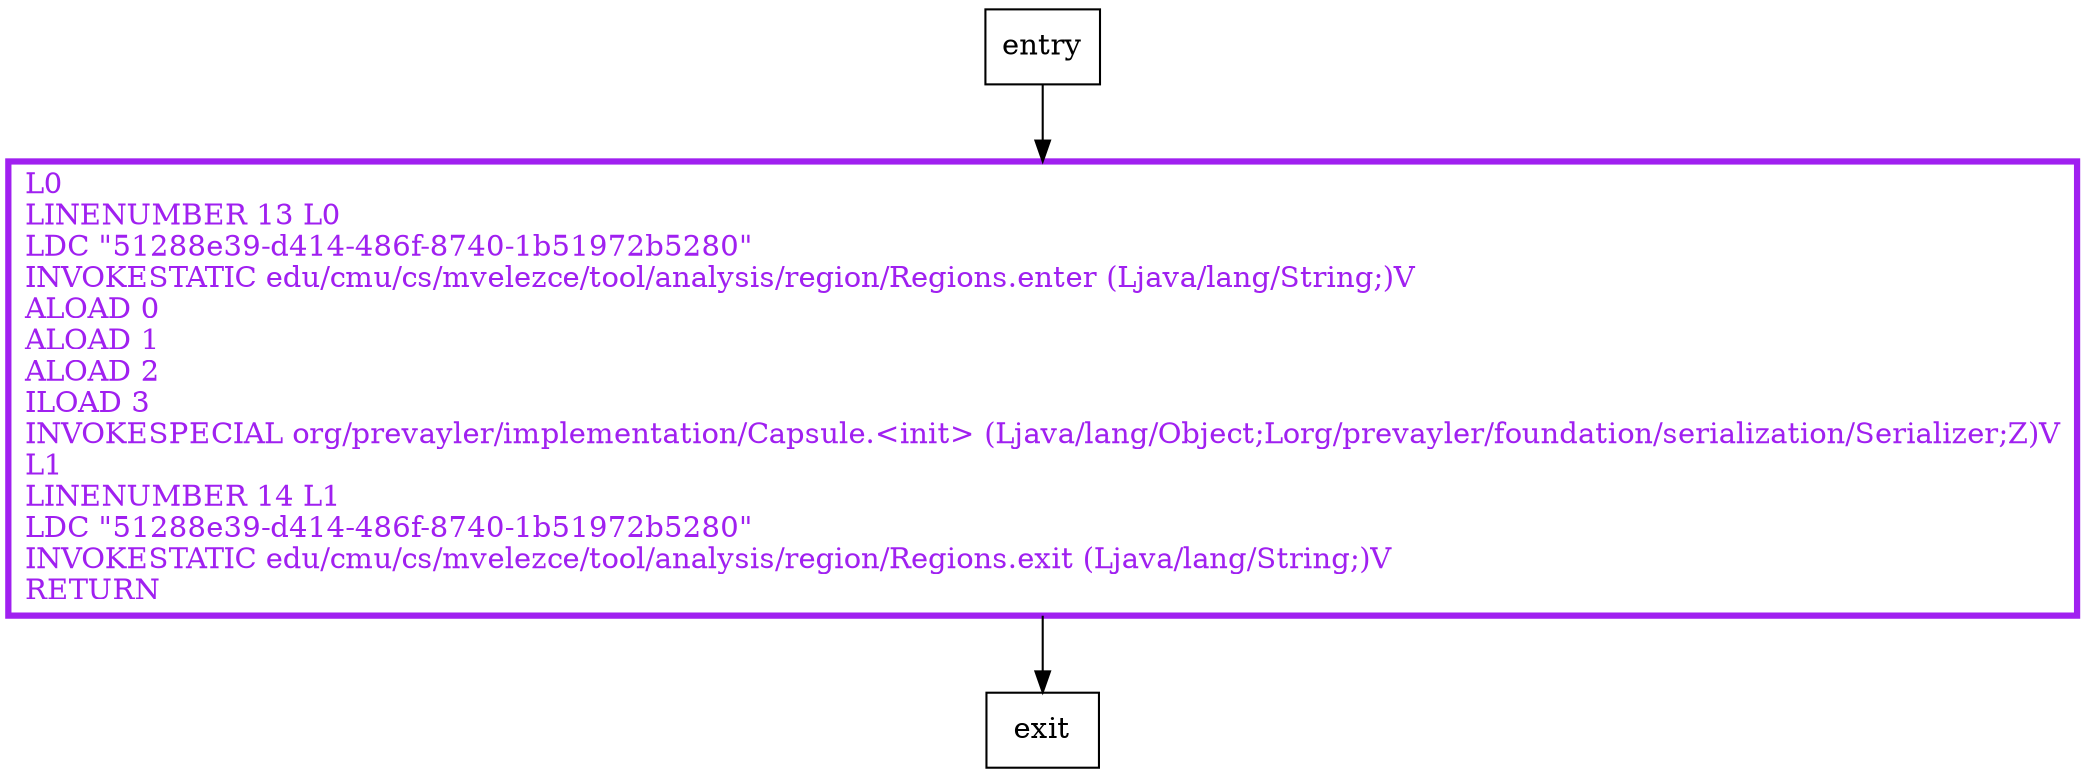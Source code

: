 digraph <init> {
node [shape=record];
991457462 [label="L0\lLINENUMBER 13 L0\lLDC \"51288e39-d414-486f-8740-1b51972b5280\"\lINVOKESTATIC edu/cmu/cs/mvelezce/tool/analysis/region/Regions.enter (Ljava/lang/String;)V\lALOAD 0\lALOAD 1\lALOAD 2\lILOAD 3\lINVOKESPECIAL org/prevayler/implementation/Capsule.\<init\> (Ljava/lang/Object;Lorg/prevayler/foundation/serialization/Serializer;Z)V\lL1\lLINENUMBER 14 L1\lLDC \"51288e39-d414-486f-8740-1b51972b5280\"\lINVOKESTATIC edu/cmu/cs/mvelezce/tool/analysis/region/Regions.exit (Ljava/lang/String;)V\lRETURN\l"];
entry;
exit;
entry -> 991457462;
991457462 -> exit;
991457462[fontcolor="purple", penwidth=3, color="purple"];
}
